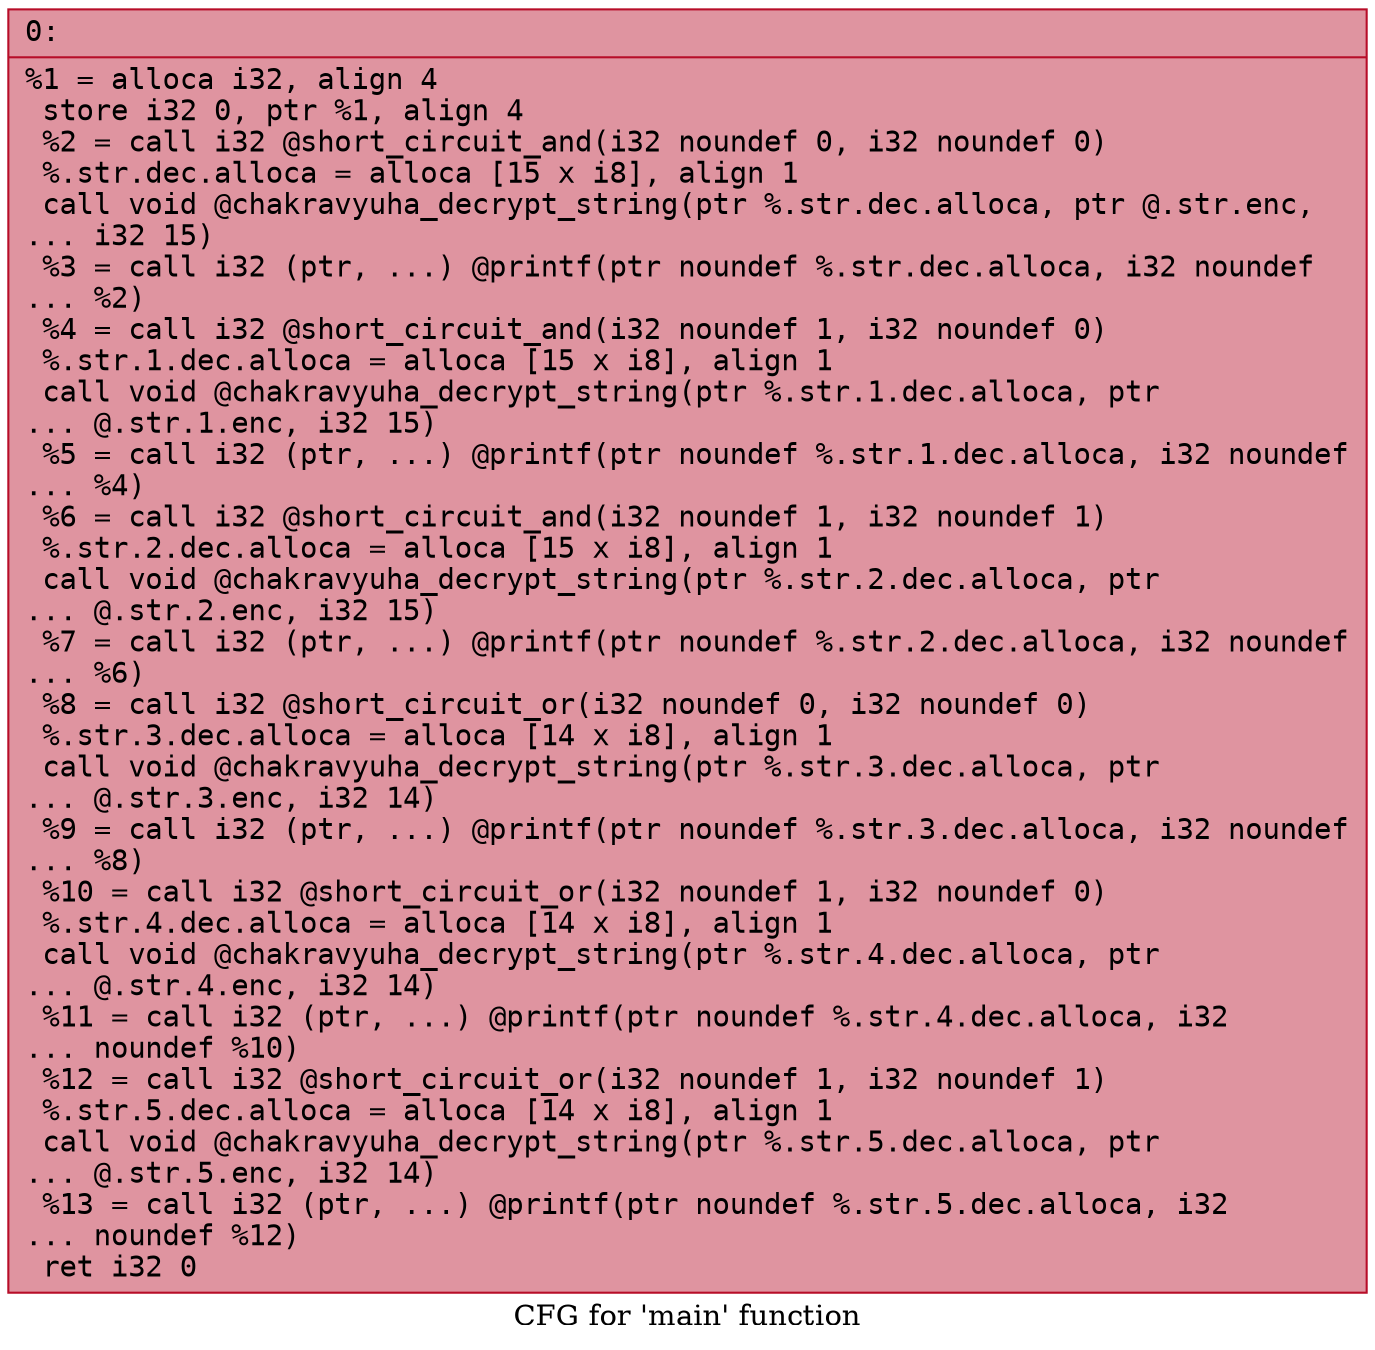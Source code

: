 digraph "CFG for 'main' function" {
	label="CFG for 'main' function";

	Node0x5f635a7e8860 [shape=record,color="#b70d28ff", style=filled, fillcolor="#b70d2870" fontname="Courier",label="{0:\l|  %1 = alloca i32, align 4\l  store i32 0, ptr %1, align 4\l  %2 = call i32 @short_circuit_and(i32 noundef 0, i32 noundef 0)\l  %.str.dec.alloca = alloca [15 x i8], align 1\l  call void @chakravyuha_decrypt_string(ptr %.str.dec.alloca, ptr @.str.enc,\l... i32 15)\l  %3 = call i32 (ptr, ...) @printf(ptr noundef %.str.dec.alloca, i32 noundef\l... %2)\l  %4 = call i32 @short_circuit_and(i32 noundef 1, i32 noundef 0)\l  %.str.1.dec.alloca = alloca [15 x i8], align 1\l  call void @chakravyuha_decrypt_string(ptr %.str.1.dec.alloca, ptr\l... @.str.1.enc, i32 15)\l  %5 = call i32 (ptr, ...) @printf(ptr noundef %.str.1.dec.alloca, i32 noundef\l... %4)\l  %6 = call i32 @short_circuit_and(i32 noundef 1, i32 noundef 1)\l  %.str.2.dec.alloca = alloca [15 x i8], align 1\l  call void @chakravyuha_decrypt_string(ptr %.str.2.dec.alloca, ptr\l... @.str.2.enc, i32 15)\l  %7 = call i32 (ptr, ...) @printf(ptr noundef %.str.2.dec.alloca, i32 noundef\l... %6)\l  %8 = call i32 @short_circuit_or(i32 noundef 0, i32 noundef 0)\l  %.str.3.dec.alloca = alloca [14 x i8], align 1\l  call void @chakravyuha_decrypt_string(ptr %.str.3.dec.alloca, ptr\l... @.str.3.enc, i32 14)\l  %9 = call i32 (ptr, ...) @printf(ptr noundef %.str.3.dec.alloca, i32 noundef\l... %8)\l  %10 = call i32 @short_circuit_or(i32 noundef 1, i32 noundef 0)\l  %.str.4.dec.alloca = alloca [14 x i8], align 1\l  call void @chakravyuha_decrypt_string(ptr %.str.4.dec.alloca, ptr\l... @.str.4.enc, i32 14)\l  %11 = call i32 (ptr, ...) @printf(ptr noundef %.str.4.dec.alloca, i32\l... noundef %10)\l  %12 = call i32 @short_circuit_or(i32 noundef 1, i32 noundef 1)\l  %.str.5.dec.alloca = alloca [14 x i8], align 1\l  call void @chakravyuha_decrypt_string(ptr %.str.5.dec.alloca, ptr\l... @.str.5.enc, i32 14)\l  %13 = call i32 (ptr, ...) @printf(ptr noundef %.str.5.dec.alloca, i32\l... noundef %12)\l  ret i32 0\l}"];
}
